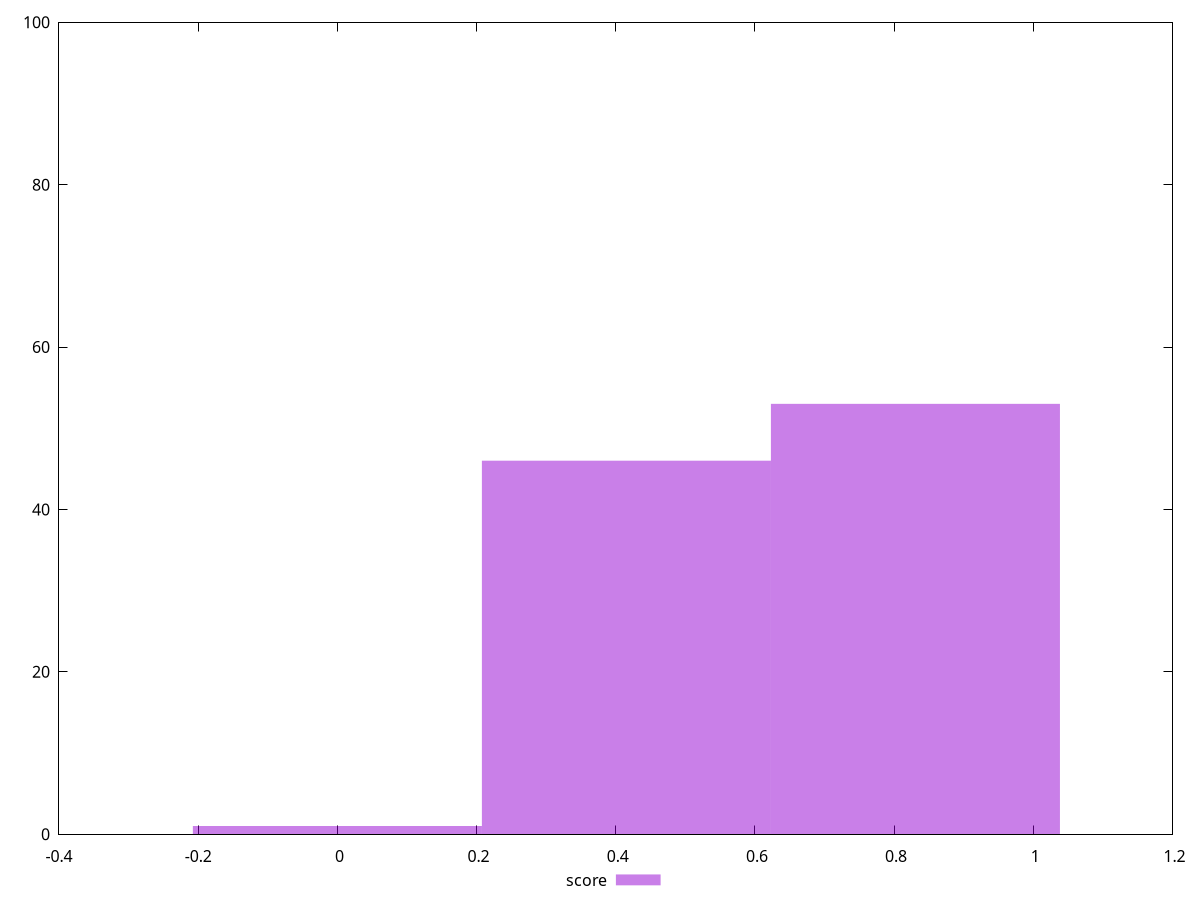 reset
set terminal svg size 640, 490 enhanced background rgb 'white'
set output "reprap/cumulative-layout-shift/samples/pages+cached+noexternal+noimg/score/histogram.svg"

$score <<EOF
0.41530520486521294 46
0.8306104097304259 53
0 1
EOF

set key outside below
set boxwidth 0.41530520486521294
set yrange [0:100]
set style fill transparent solid 0.5 noborder

plot \
  $score title "score" with boxes, \


reset